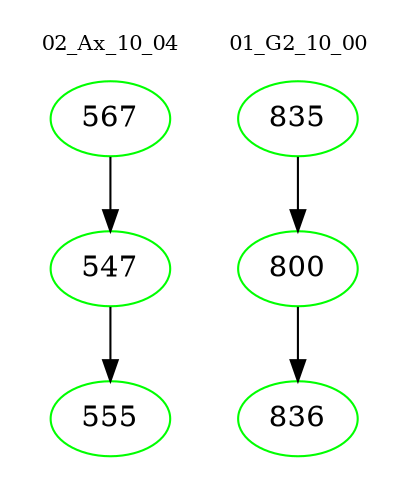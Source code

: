 digraph{
subgraph cluster_0 {
color = white
label = "02_Ax_10_04";
fontsize=10;
T0_567 [label="567", color="green"]
T0_567 -> T0_547 [color="black"]
T0_547 [label="547", color="green"]
T0_547 -> T0_555 [color="black"]
T0_555 [label="555", color="green"]
}
subgraph cluster_1 {
color = white
label = "01_G2_10_00";
fontsize=10;
T1_835 [label="835", color="green"]
T1_835 -> T1_800 [color="black"]
T1_800 [label="800", color="green"]
T1_800 -> T1_836 [color="black"]
T1_836 [label="836", color="green"]
}
}
